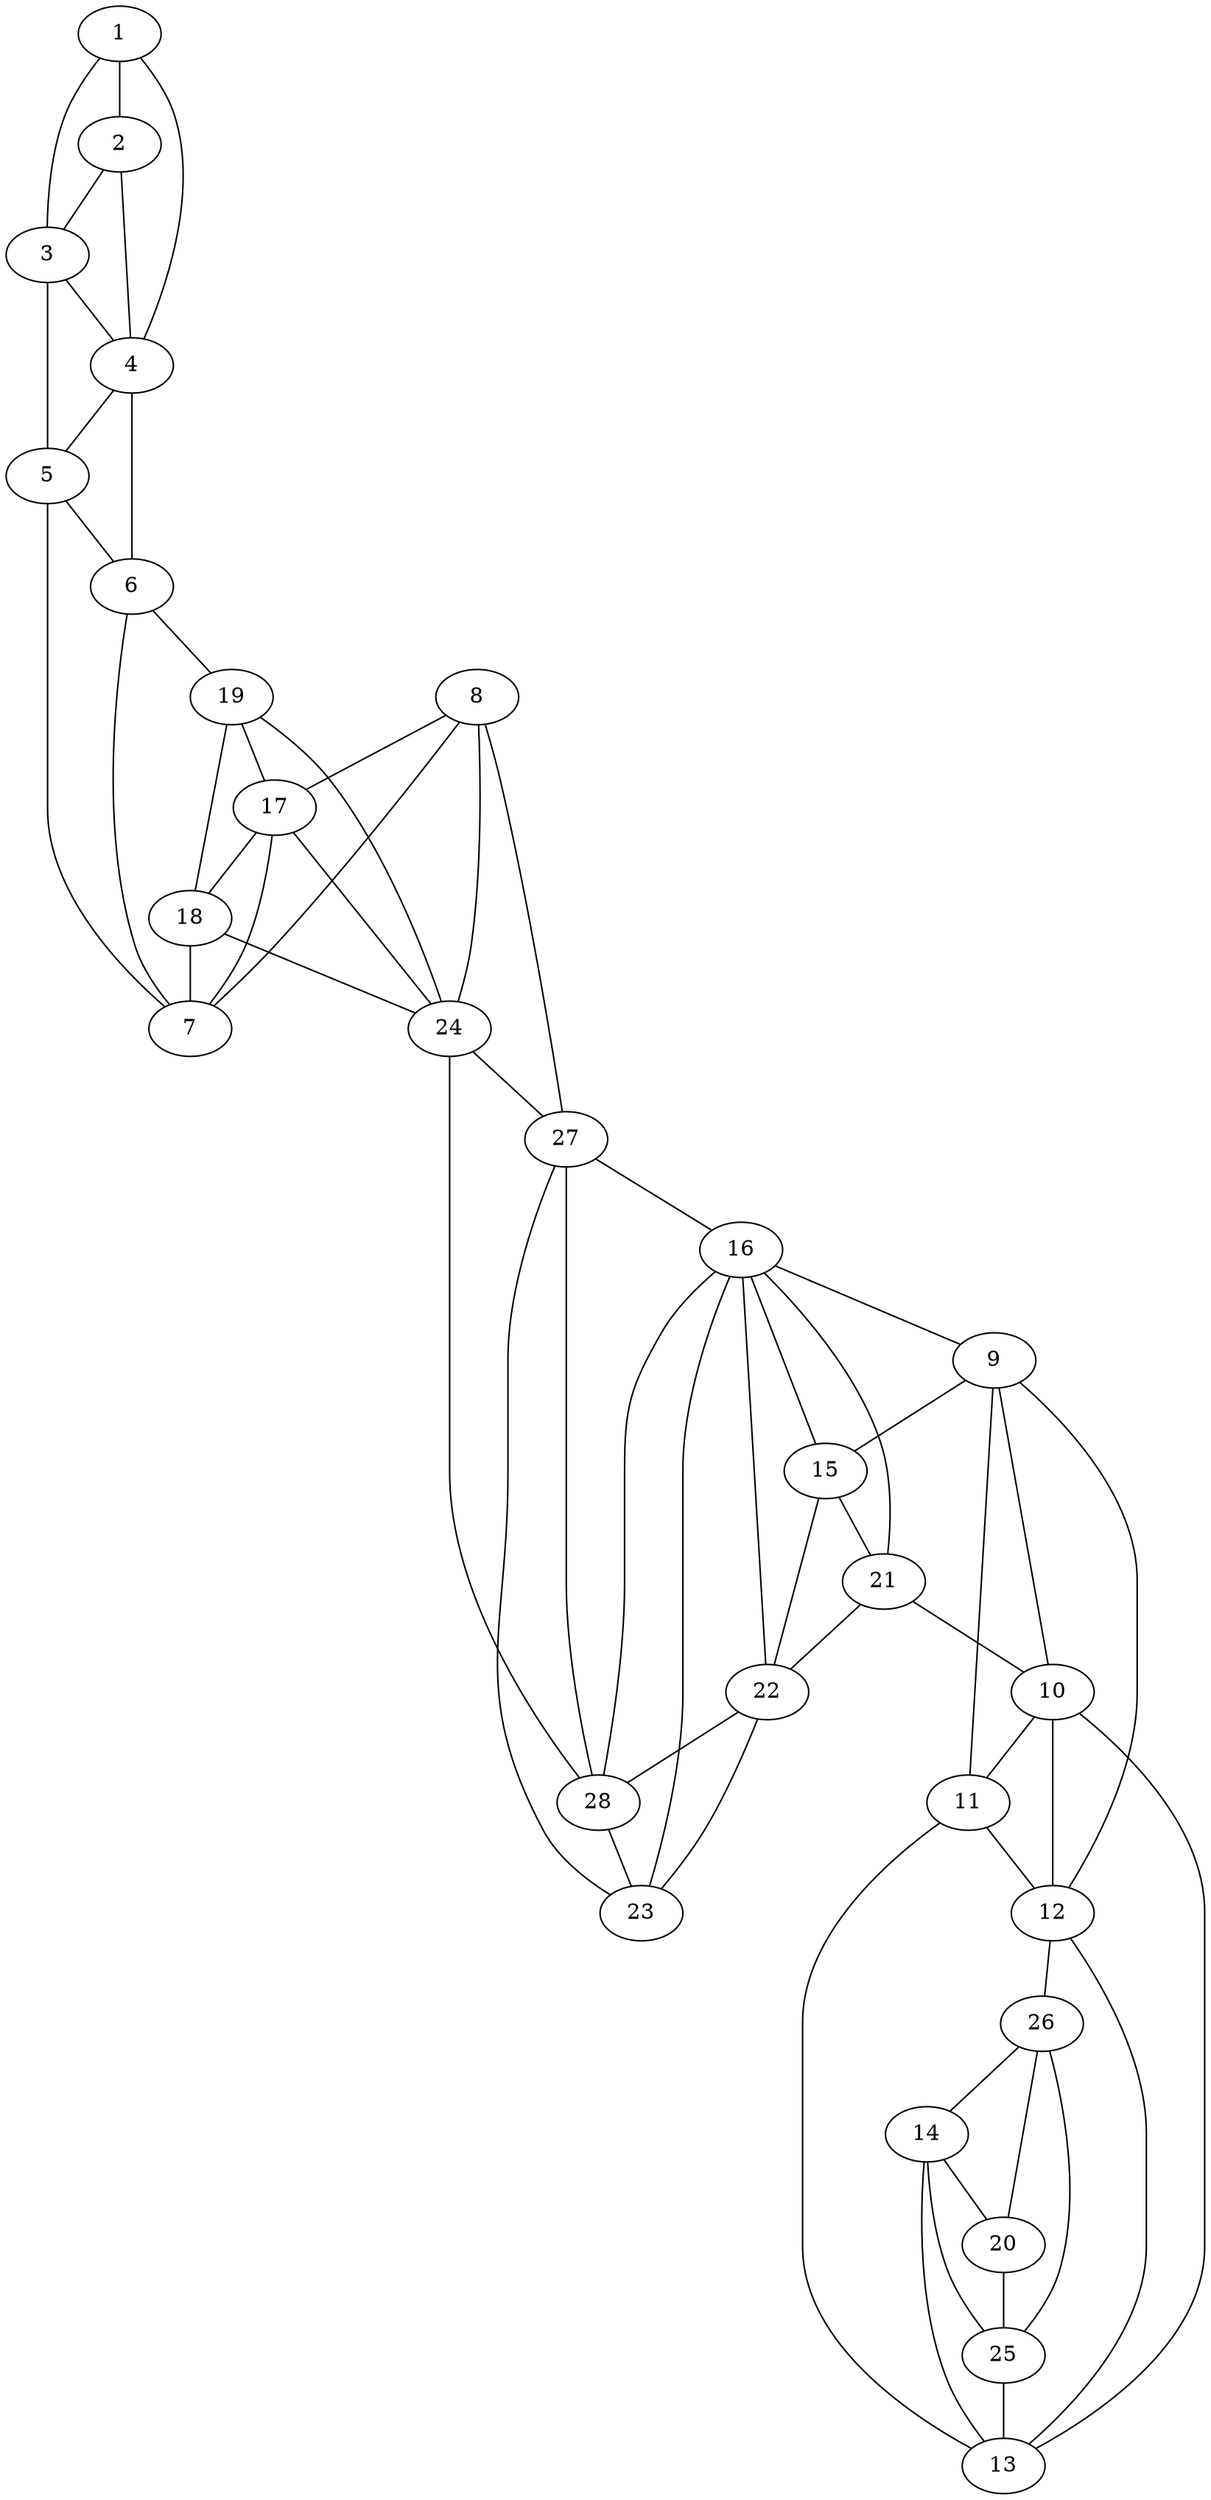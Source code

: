 graph pdb1dmu {
	1	 [aaLength=19,
		sequence=HREKIFMSYNQNKQYLEDN,
		type=0];
	2	 [aaLength=23,
		sequence=NPEIQEKIELYGLNLLNEVISDN,
		type=0];
	1 -- 2	 [distance0="26.88783",
		frequency=1,
		type0=1];
	3	 [aaLength=15,
		sequence=NEEEIRADYNEANFL,
		type=0];
	1 -- 3	 [distance0="57.88113",
		frequency=1,
		type0=2];
	4	 [aaLength=6,
		sequence=LHPFWM,
		type=0];
	1 -- 4	 [distance0="76.4859",
		frequency=1,
		type0=3];
	2 -- 3	 [distance0="32.02278",
		distance1="0.0",
		frequency=2,
		type0=2,
		type1=5];
	2 -- 4	 [distance0="52.22917",
		frequency=1,
		type0=3];
	3 -- 4	 [distance0="21.41465",
		distance1="0.0",
		frequency=2,
		type0=1,
		type1=5];
	5	 [aaLength=9,
		sequence=WIEVGEKAV,
		type=0];
	3 -- 5	 [distance0="38.25955",
		frequency=1,
		type0=3];
	6	 [aaLength=11,
		sequence=VGSKLTRLVSQ,
		type=0];
	4 -- 6	 [distance0="41.99459",
		frequency=1,
		type0=3];
	4 -- 5	 [distance0="29.86929",
		distance1="17.0",
		frequency=2,
		type0=2,
		type1=4];
	5 -- 6	 [distance0="13.85184",
		distance1="0.0",
		frequency=2,
		type0=1,
		type1=5];
	19	 [aaLength=3,
		sequence=TVR,
		type=1];
	6 -- 19	 [distance0="4.0",
		frequency=1,
		type0=4];
	7	 [aaLength=8,
		sequence=SPTIYSLT,
		type=0];
	7 -- 6	 [distance0="37.32924",
		frequency=1,
		type0=1];
	7 -- 5	 [distance0="49.59558",
		frequency=1,
		type0=3];
	17	 [aaLength=8,
		sequence=SIMMFVDI,
		type=1];
	7 -- 17	 [distance0="5.0",
		frequency=1,
		type0=4];
	8	 [aaLength=5,
		sequence=SPNQV,
		type=0];
	8 -- 7	 [distance0="42.66778",
		frequency=1,
		type0=1];
	8 -- 17	 [distance0="57.35005",
		frequency=1,
		type0=3];
	24	 [aaLength=4,
		sequence=DLVL,
		type=1];
	8 -- 24	 [distance0="53.11335",
		frequency=1,
		type0=2];
	27	 [aaLength=4,
		sequence=QTIQ,
		type=1];
	8 -- 27	 [distance0="17.0",
		frequency=1,
		type0=4];
	9	 [aaLength=3,
		sequence=SLT,
		type=0];
	15	 [aaLength=11,
		sequence=QSLYKIKLASV,
		type=1];
	9 -- 15	 [distance0="5.0",
		frequency=1,
		type0=4];
	11	 [aaLength=5,
		sequence=GYAFD,
		type=0];
	9 -- 11	 [distance0="47.06012",
		frequency=1,
		type0=2];
	10	 [aaLength=7,
		sequence=NGLGLFC,
		type=0];
	9 -- 10	 [distance0="44.20179",
		frequency=1,
		type0=1];
	12	 [aaLength=5,
		sequence=DSAYK,
		type=0];
	9 -- 12	 [distance0="50.92063",
		frequency=1,
		type0=3];
	10 -- 11	 [distance0="11.52526",
		distance1="2.0",
		frequency=2,
		type0=1,
		type1=4];
	10 -- 12	 [distance0="14.02855",
		frequency=1,
		type0=2];
	13	 [aaLength=5,
		sequence=LRVLD,
		type=0];
	10 -- 13	 [distance0="41.16114",
		frequency=1,
		type0=3];
	11 -- 12	 [distance0="4.665277",
		distance1="0.0",
		frequency=2,
		type0=1,
		type1=5];
	26	 [aaLength=3,
		sequence=FRP,
		type=1];
	12 -- 26	 [distance0="2.0",
		frequency=1,
		type0=4];
	13 -- 11	 [distance0="31.9417",
		frequency=1,
		type0=2];
	13 -- 12	 [distance0="28.42042",
		frequency=1,
		type0=1];
	14	 [aaLength=5,
		sequence=VMTID,
		type=1];
	13 -- 14	 [distance0="5.0",
		frequency=1,
		type0=4];
	20	 [aaLength=5,
		sequence=VMTID,
		type=1];
	14 -- 20	 [distance0="0.0",
		frequency=1,
		type0=5];
	16	 [aaLength=15,
		sequence=IAPVVHLFIKPIYAM,
		type=1];
	15 -- 16	 [distance0="24.0",
		frequency=1,
		type0=2];
	21	 [aaLength=11,
		sequence=QSLYKIKLASV,
		type=1];
	15 -- 21	 [distance0="0.0",
		frequency=1,
		type0=5];
	22	 [aaLength=15,
		sequence=IAPVVHLFIKPIYAM,
		type=1];
	15 -- 22	 [distance0="24.0",
		frequency=1,
		type0=3];
	16 -- 9	 [distance0="1.0",
		frequency=1,
		type0=4];
	16 -- 22	 [distance0="0.0",
		frequency=1,
		type0=1];
	28	 [aaLength=4,
		sequence=SQIF,
		type=1];
	16 -- 28	 [distance0="18.0",
		frequency=1,
		type0=3];
	18	 [aaLength=6,
		sequence=ERYLLT,
		type=1];
	17 -- 18	 [distance0="19.0",
		frequency=1,
		type0=2];
	17 -- 24	 [distance0="18.0",
		distance1="10.0",
		frequency=2,
		type0=1,
		type1=4];
	18 -- 19	 [distance0="12.0",
		frequency=1,
		type0=1];
	18 -- 7	 [distance0="0.0",
		frequency=1,
		type0=5];
	18 -- 24	 [distance0="37.0",
		frequency=1,
		type0=3];
	19 -- 17	 [distance0="31.0",
		frequency=1,
		type0=2];
	19 -- 24	 [distance0="49.0",
		frequency=1,
		type0=3];
	25	 [aaLength=4,
		sequence=VRVD,
		type=1];
	20 -- 25	 [distance0="14.0",
		frequency=1,
		type0=2];
	20 -- 26	 [distance0="30.0",
		frequency=1,
		type0=3];
	21 -- 10	 [distance0="1.0",
		frequency=1,
		type0=4];
	21 -- 16	 [distance0="24.0",
		frequency=1,
		type0=2];
	21 -- 22	 [distance0="24.0",
		frequency=1,
		type0=3];
	23	 [aaLength=3,
		sequence=LYI,
		type=1];
	22 -- 23	 [distance0="8.0",
		frequency=1,
		type0=2];
	22 -- 28	 [distance0="18.0",
		frequency=1,
		type0=3];
	23 -- 16	 [distance0="8.0",
		frequency=1,
		type0=1];
	24 -- 27	 [distance0="26.0",
		frequency=1,
		type0=2];
	24 -- 28	 [distance0="34.0",
		frequency=1,
		type0=3];
	25 -- 13	 [distance0="0.0",
		frequency=1,
		type0=5];
	25 -- 14	 [distance0="14.0",
		frequency=1,
		type0=1];
	26 -- 14	 [distance0="30.0",
		frequency=1,
		type0=2];
	26 -- 25	 [distance0="16.0",
		distance1="13.0",
		frequency=2,
		type0=1,
		type1=4];
	27 -- 23	 [distance0="18.0",
		frequency=1,
		type0=2];
	27 -- 16	 [distance0="26.0",
		frequency=1,
		type0=3];
	27 -- 28	 [distance0="8.0",
		distance1="4.0",
		frequency=2,
		type0=1,
		type1=4];
	28 -- 23	 [distance0="10.0",
		distance1="6.0",
		frequency=2,
		type0=2,
		type1=4];
}

